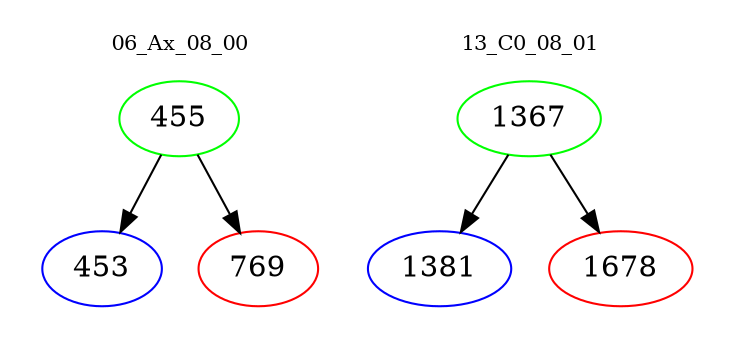 digraph{
subgraph cluster_0 {
color = white
label = "06_Ax_08_00";
fontsize=10;
T0_455 [label="455", color="green"]
T0_455 -> T0_453 [color="black"]
T0_453 [label="453", color="blue"]
T0_455 -> T0_769 [color="black"]
T0_769 [label="769", color="red"]
}
subgraph cluster_1 {
color = white
label = "13_C0_08_01";
fontsize=10;
T1_1367 [label="1367", color="green"]
T1_1367 -> T1_1381 [color="black"]
T1_1381 [label="1381", color="blue"]
T1_1367 -> T1_1678 [color="black"]
T1_1678 [label="1678", color="red"]
}
}
